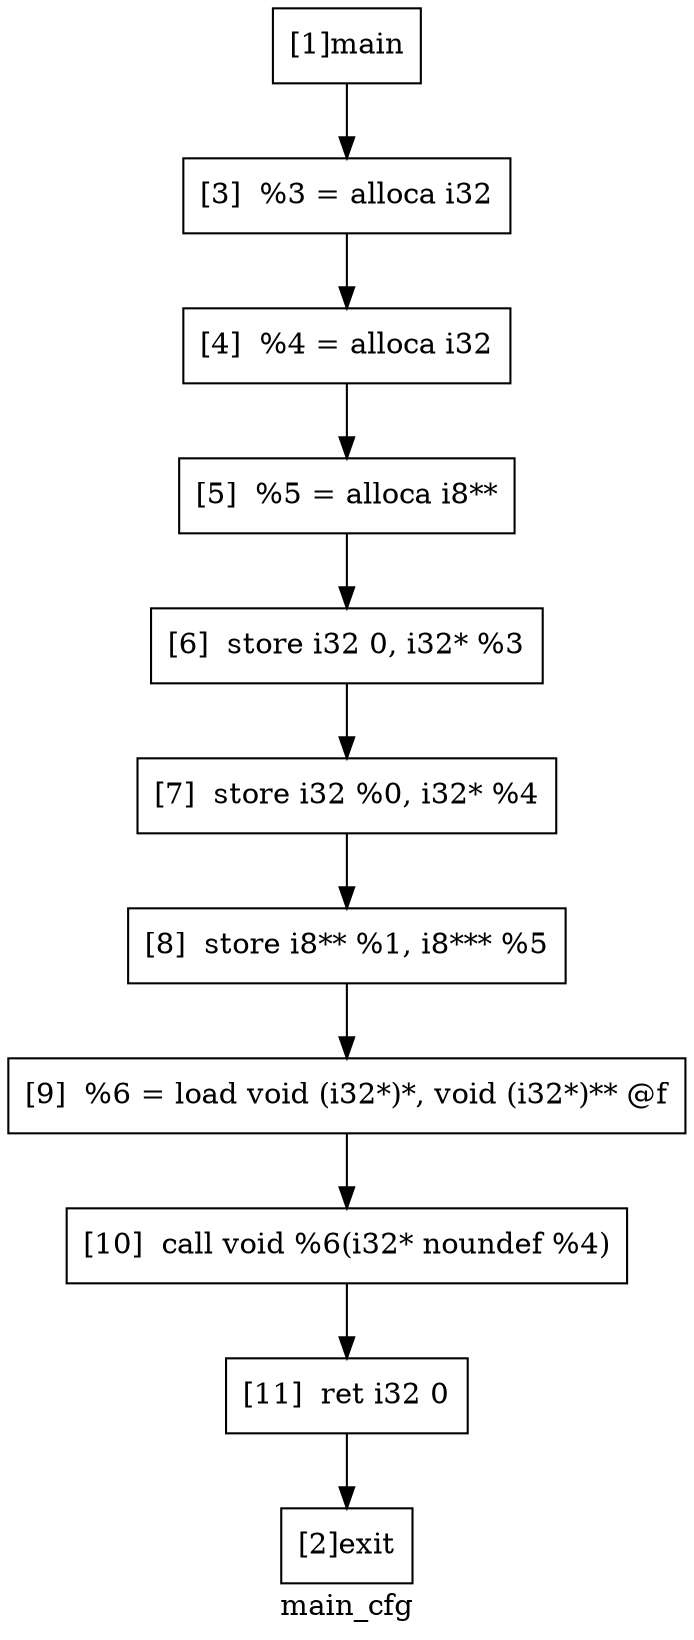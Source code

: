digraph "main_cfg"{
	label="main_cfg";


	// Define the nodes
	N1 [shape=rectangle, color=black,label="[1]main"];
	N2 [shape=rectangle, color=black,label="[2]exit"];
	N3 [shape=rectangle, color=black,label="[3]  %3 = alloca i32"];
	N4 [shape=rectangle, color=black,label="[4]  %4 = alloca i32"];
	N5 [shape=rectangle, color=black,label="[5]  %5 = alloca i8**"];
	N6 [shape=rectangle, color=black,label="[6]  store i32 0, i32* %3"];
	N7 [shape=rectangle, color=black,label="[7]  store i32 %0, i32* %4"];
	N8 [shape=rectangle, color=black,label="[8]  store i8** %1, i8*** %5"];
	N9 [shape=rectangle, color=black,label="[9]  %6 = load void (i32*)*, void (i32*)** @f"];
	N10 [shape=rectangle, color=black,label="[10]  call void %6(i32* noundef %4)"];
	N11 [shape=rectangle, color=black,label="[11]  ret i32 0"];


	// Define the edges
	N1 -> N3[color=black,label=""];
	N3 -> N4[color=black,label=""];
	N4 -> N5[color=black,label=""];
	N5 -> N6[color=black,label=""];
	N6 -> N7[color=black,label=""];
	N7 -> N8[color=black,label=""];
	N8 -> N9[color=black,label=""];
	N9 -> N10[color=black,label=""];
	N10 -> N11[color=black,label=""];
	N11 -> N2[color=black,label=""];
}
